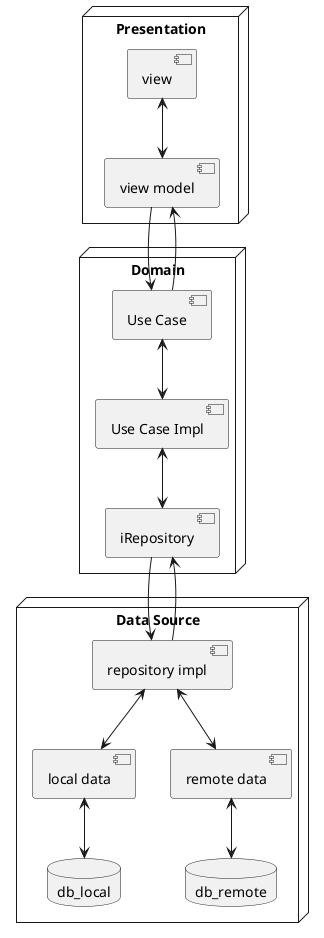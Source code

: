@startuml

node "Presentation" {
    component "view model" as view_model
    component "view" as view
}
node "Domain" {
'    component "model" as model
    component "Use Case" as iUseCase
    component "Use Case Impl" as interactor
    component "iRepository" as IRepository
}

node "Data Source" as data_source {
    component "repository impl" as repository_impl
    component "local data" as local_data
    component "remote data" as remote_data
    database "db_local" as db_local
    database "db_remote" as db_remote
}


/' Layer Presentation '/
view_model <-up-> view
view_model -down-> iUseCase

/' Layer Domain '/
iUseCase -up-> view_model
IRepository <-up-> interactor
interactor <-up-> iUseCase
IRepository -down-> repository_impl

/' Layer Data '/
repository_impl -up-> IRepository
local_data <-up-> repository_impl
remote_data <-up-> repository_impl
db_remote <-up-> remote_data
db_local <-up-> local_data

@enduml

